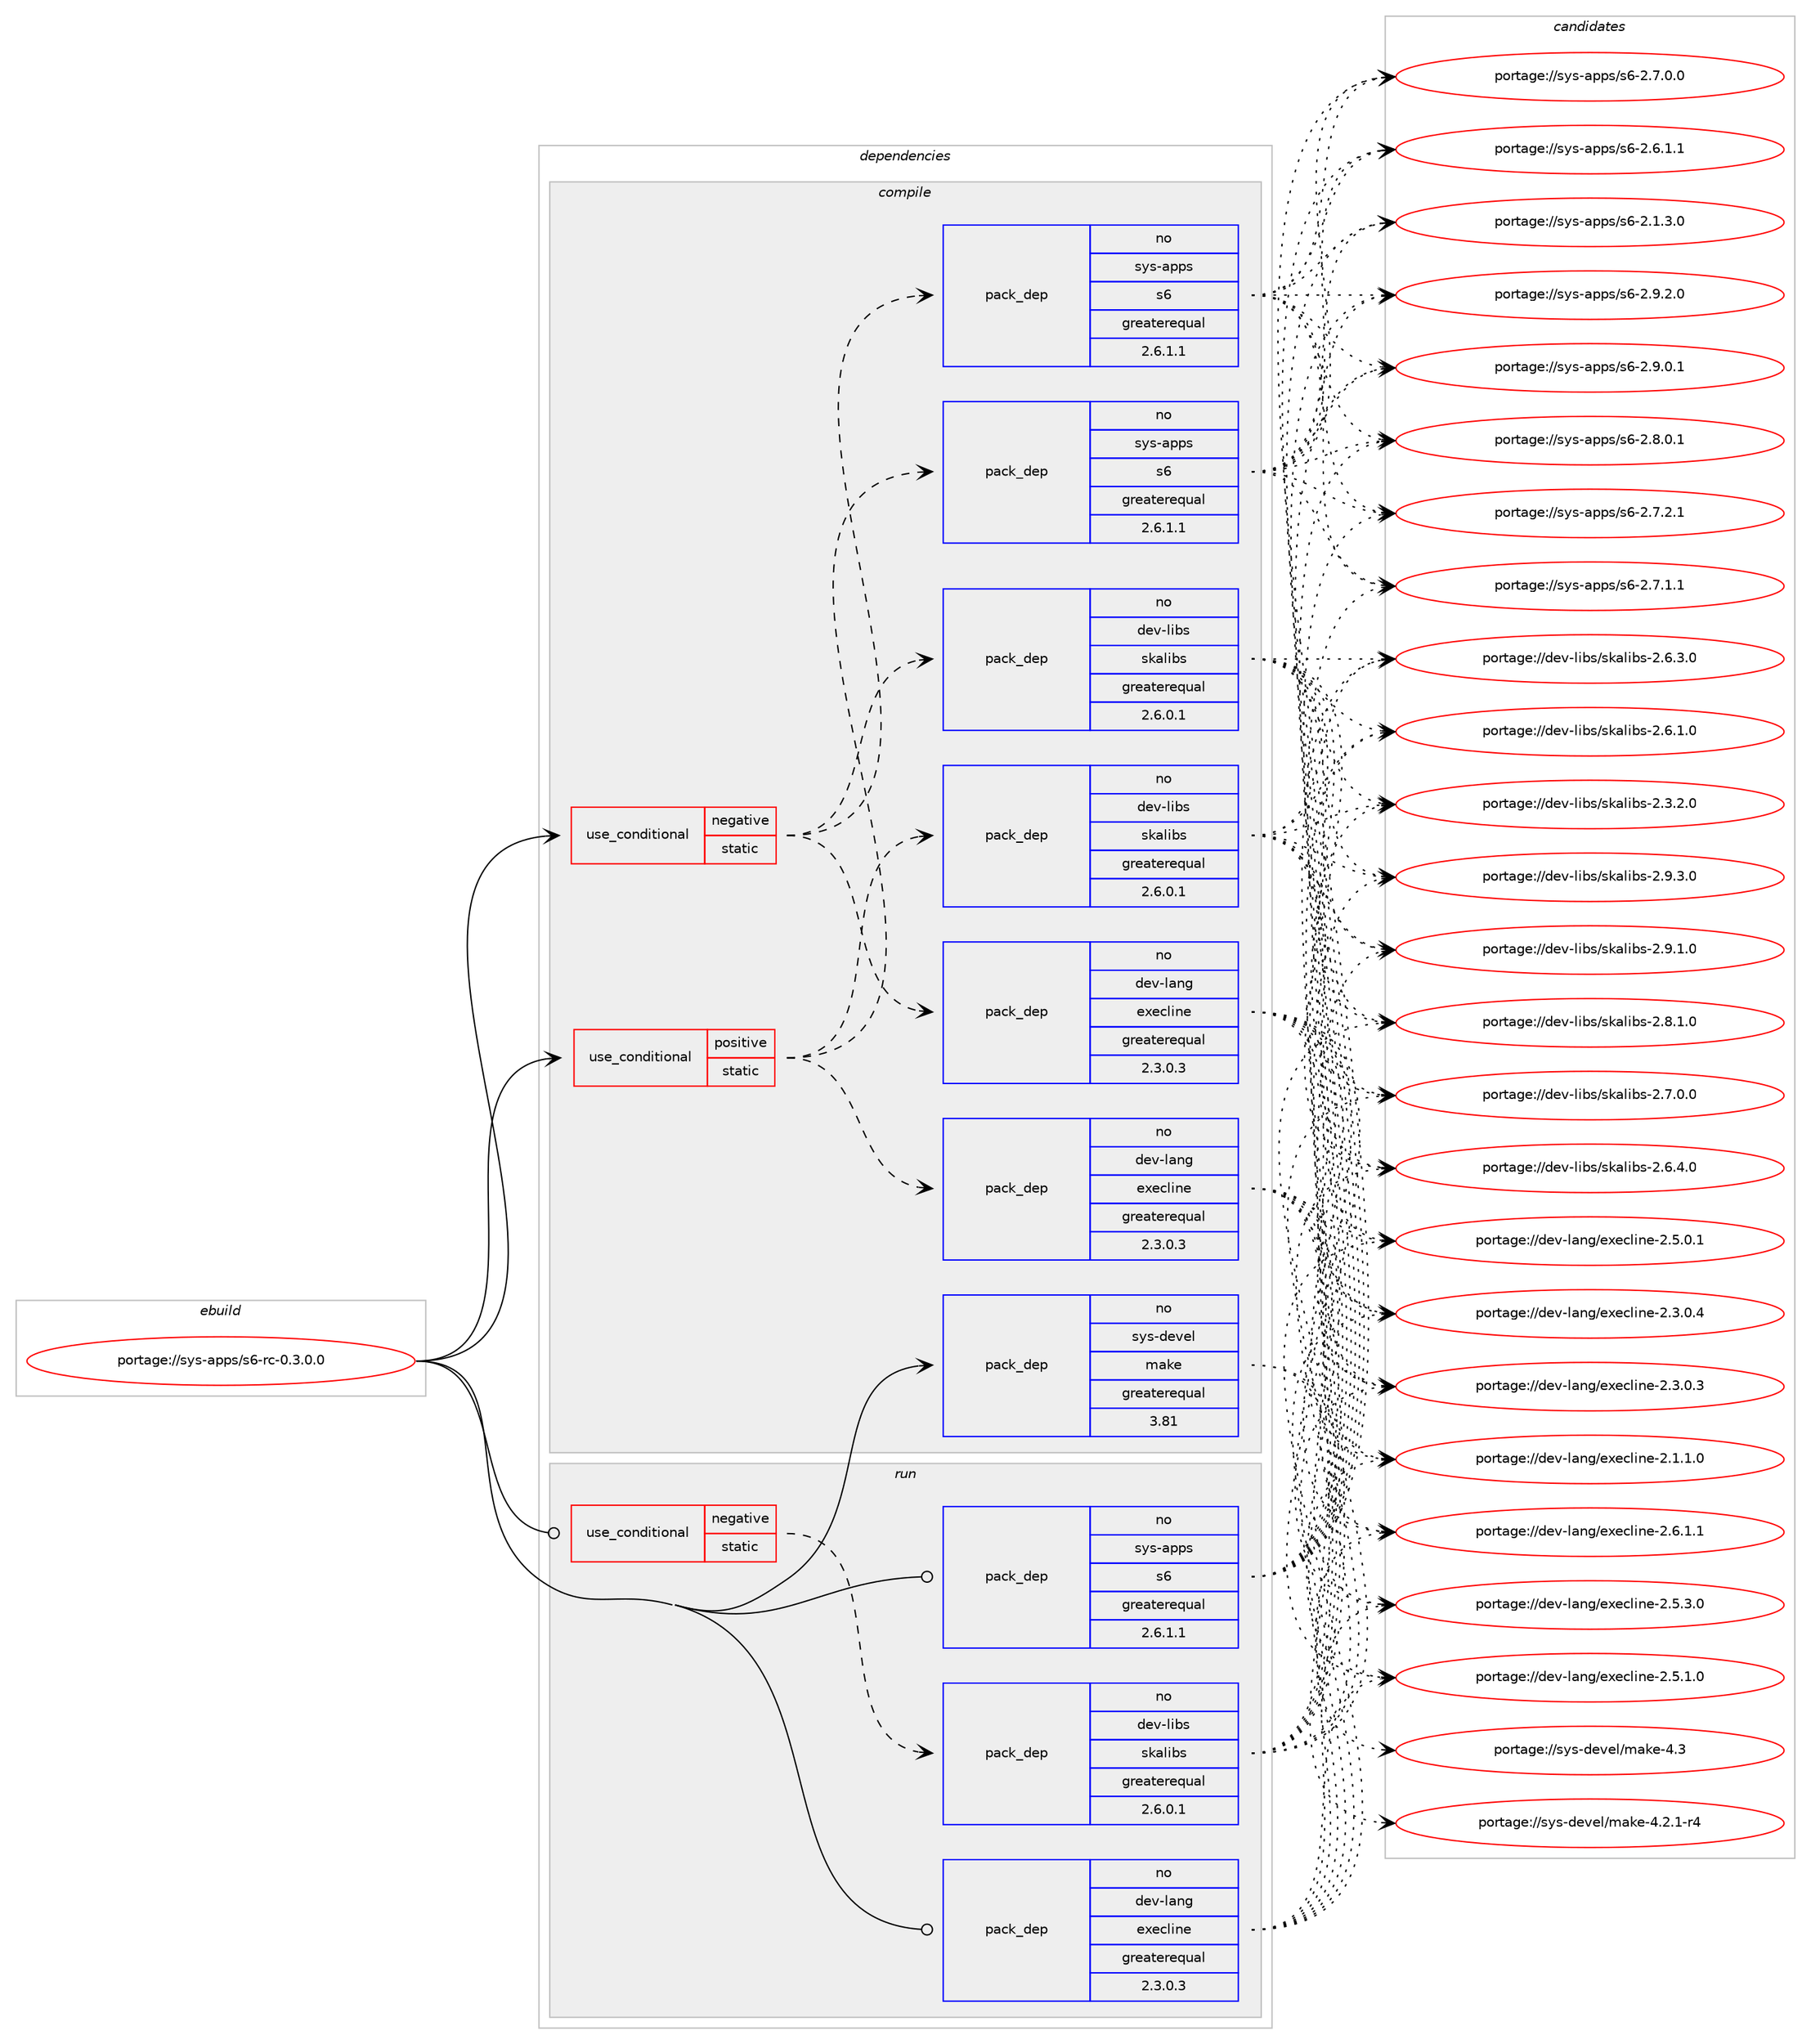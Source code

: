 digraph prolog {

# *************
# Graph options
# *************

newrank=true;
concentrate=true;
compound=true;
graph [rankdir=LR,fontname=Helvetica,fontsize=10,ranksep=1.5];#, ranksep=2.5, nodesep=0.2];
edge  [arrowhead=vee];
node  [fontname=Helvetica,fontsize=10];

# **********
# The ebuild
# **********

subgraph cluster_leftcol {
color=gray;
label=<<i>ebuild</i>>;
id [label="portage://sys-apps/s6-rc-0.3.0.0", color=red, width=4, href="../sys-apps/s6-rc-0.3.0.0.svg"];
}

# ****************
# The dependencies
# ****************

subgraph cluster_midcol {
color=gray;
label=<<i>dependencies</i>>;
subgraph cluster_compile {
fillcolor="#eeeeee";
style=filled;
label=<<i>compile</i>>;
subgraph cond238 {
dependency2047 [label=<<TABLE BORDER="0" CELLBORDER="1" CELLSPACING="0" CELLPADDING="4"><TR><TD ROWSPAN="3" CELLPADDING="10">use_conditional</TD></TR><TR><TD>negative</TD></TR><TR><TD>static</TD></TR></TABLE>>, shape=none, color=red];
subgraph pack1779 {
dependency2048 [label=<<TABLE BORDER="0" CELLBORDER="1" CELLSPACING="0" CELLPADDING="4" WIDTH="220"><TR><TD ROWSPAN="6" CELLPADDING="30">pack_dep</TD></TR><TR><TD WIDTH="110">no</TD></TR><TR><TD>dev-lang</TD></TR><TR><TD>execline</TD></TR><TR><TD>greaterequal</TD></TR><TR><TD>2.3.0.3</TD></TR></TABLE>>, shape=none, color=blue];
}
dependency2047:e -> dependency2048:w [weight=20,style="dashed",arrowhead="vee"];
subgraph pack1780 {
dependency2049 [label=<<TABLE BORDER="0" CELLBORDER="1" CELLSPACING="0" CELLPADDING="4" WIDTH="220"><TR><TD ROWSPAN="6" CELLPADDING="30">pack_dep</TD></TR><TR><TD WIDTH="110">no</TD></TR><TR><TD>dev-libs</TD></TR><TR><TD>skalibs</TD></TR><TR><TD>greaterequal</TD></TR><TR><TD>2.6.0.1</TD></TR></TABLE>>, shape=none, color=blue];
}
dependency2047:e -> dependency2049:w [weight=20,style="dashed",arrowhead="vee"];
subgraph pack1781 {
dependency2050 [label=<<TABLE BORDER="0" CELLBORDER="1" CELLSPACING="0" CELLPADDING="4" WIDTH="220"><TR><TD ROWSPAN="6" CELLPADDING="30">pack_dep</TD></TR><TR><TD WIDTH="110">no</TD></TR><TR><TD>sys-apps</TD></TR><TR><TD>s6</TD></TR><TR><TD>greaterequal</TD></TR><TR><TD>2.6.1.1</TD></TR></TABLE>>, shape=none, color=blue];
}
dependency2047:e -> dependency2050:w [weight=20,style="dashed",arrowhead="vee"];
}
id:e -> dependency2047:w [weight=20,style="solid",arrowhead="vee"];
subgraph cond239 {
dependency2051 [label=<<TABLE BORDER="0" CELLBORDER="1" CELLSPACING="0" CELLPADDING="4"><TR><TD ROWSPAN="3" CELLPADDING="10">use_conditional</TD></TR><TR><TD>positive</TD></TR><TR><TD>static</TD></TR></TABLE>>, shape=none, color=red];
subgraph pack1782 {
dependency2052 [label=<<TABLE BORDER="0" CELLBORDER="1" CELLSPACING="0" CELLPADDING="4" WIDTH="220"><TR><TD ROWSPAN="6" CELLPADDING="30">pack_dep</TD></TR><TR><TD WIDTH="110">no</TD></TR><TR><TD>dev-lang</TD></TR><TR><TD>execline</TD></TR><TR><TD>greaterequal</TD></TR><TR><TD>2.3.0.3</TD></TR></TABLE>>, shape=none, color=blue];
}
dependency2051:e -> dependency2052:w [weight=20,style="dashed",arrowhead="vee"];
subgraph pack1783 {
dependency2053 [label=<<TABLE BORDER="0" CELLBORDER="1" CELLSPACING="0" CELLPADDING="4" WIDTH="220"><TR><TD ROWSPAN="6" CELLPADDING="30">pack_dep</TD></TR><TR><TD WIDTH="110">no</TD></TR><TR><TD>dev-libs</TD></TR><TR><TD>skalibs</TD></TR><TR><TD>greaterequal</TD></TR><TR><TD>2.6.0.1</TD></TR></TABLE>>, shape=none, color=blue];
}
dependency2051:e -> dependency2053:w [weight=20,style="dashed",arrowhead="vee"];
subgraph pack1784 {
dependency2054 [label=<<TABLE BORDER="0" CELLBORDER="1" CELLSPACING="0" CELLPADDING="4" WIDTH="220"><TR><TD ROWSPAN="6" CELLPADDING="30">pack_dep</TD></TR><TR><TD WIDTH="110">no</TD></TR><TR><TD>sys-apps</TD></TR><TR><TD>s6</TD></TR><TR><TD>greaterequal</TD></TR><TR><TD>2.6.1.1</TD></TR></TABLE>>, shape=none, color=blue];
}
dependency2051:e -> dependency2054:w [weight=20,style="dashed",arrowhead="vee"];
}
id:e -> dependency2051:w [weight=20,style="solid",arrowhead="vee"];
subgraph pack1785 {
dependency2055 [label=<<TABLE BORDER="0" CELLBORDER="1" CELLSPACING="0" CELLPADDING="4" WIDTH="220"><TR><TD ROWSPAN="6" CELLPADDING="30">pack_dep</TD></TR><TR><TD WIDTH="110">no</TD></TR><TR><TD>sys-devel</TD></TR><TR><TD>make</TD></TR><TR><TD>greaterequal</TD></TR><TR><TD>3.81</TD></TR></TABLE>>, shape=none, color=blue];
}
id:e -> dependency2055:w [weight=20,style="solid",arrowhead="vee"];
}
subgraph cluster_compileandrun {
fillcolor="#eeeeee";
style=filled;
label=<<i>compile and run</i>>;
}
subgraph cluster_run {
fillcolor="#eeeeee";
style=filled;
label=<<i>run</i>>;
subgraph cond240 {
dependency2056 [label=<<TABLE BORDER="0" CELLBORDER="1" CELLSPACING="0" CELLPADDING="4"><TR><TD ROWSPAN="3" CELLPADDING="10">use_conditional</TD></TR><TR><TD>negative</TD></TR><TR><TD>static</TD></TR></TABLE>>, shape=none, color=red];
subgraph pack1786 {
dependency2057 [label=<<TABLE BORDER="0" CELLBORDER="1" CELLSPACING="0" CELLPADDING="4" WIDTH="220"><TR><TD ROWSPAN="6" CELLPADDING="30">pack_dep</TD></TR><TR><TD WIDTH="110">no</TD></TR><TR><TD>dev-libs</TD></TR><TR><TD>skalibs</TD></TR><TR><TD>greaterequal</TD></TR><TR><TD>2.6.0.1</TD></TR></TABLE>>, shape=none, color=blue];
}
dependency2056:e -> dependency2057:w [weight=20,style="dashed",arrowhead="vee"];
}
id:e -> dependency2056:w [weight=20,style="solid",arrowhead="odot"];
subgraph pack1787 {
dependency2058 [label=<<TABLE BORDER="0" CELLBORDER="1" CELLSPACING="0" CELLPADDING="4" WIDTH="220"><TR><TD ROWSPAN="6" CELLPADDING="30">pack_dep</TD></TR><TR><TD WIDTH="110">no</TD></TR><TR><TD>dev-lang</TD></TR><TR><TD>execline</TD></TR><TR><TD>greaterequal</TD></TR><TR><TD>2.3.0.3</TD></TR></TABLE>>, shape=none, color=blue];
}
id:e -> dependency2058:w [weight=20,style="solid",arrowhead="odot"];
subgraph pack1788 {
dependency2059 [label=<<TABLE BORDER="0" CELLBORDER="1" CELLSPACING="0" CELLPADDING="4" WIDTH="220"><TR><TD ROWSPAN="6" CELLPADDING="30">pack_dep</TD></TR><TR><TD WIDTH="110">no</TD></TR><TR><TD>sys-apps</TD></TR><TR><TD>s6</TD></TR><TR><TD>greaterequal</TD></TR><TR><TD>2.6.1.1</TD></TR></TABLE>>, shape=none, color=blue];
}
id:e -> dependency2059:w [weight=20,style="solid",arrowhead="odot"];
}
}

# **************
# The candidates
# **************

subgraph cluster_choices {
rank=same;
color=gray;
label=<<i>candidates</i>>;

subgraph choice1779 {
color=black;
nodesep=1;
choice100101118451089711010347101120101991081051101014550465446494649 [label="portage://dev-lang/execline-2.6.1.1", color=red, width=4,href="../dev-lang/execline-2.6.1.1.svg"];
choice100101118451089711010347101120101991081051101014550465346514648 [label="portage://dev-lang/execline-2.5.3.0", color=red, width=4,href="../dev-lang/execline-2.5.3.0.svg"];
choice100101118451089711010347101120101991081051101014550465346494648 [label="portage://dev-lang/execline-2.5.1.0", color=red, width=4,href="../dev-lang/execline-2.5.1.0.svg"];
choice100101118451089711010347101120101991081051101014550465346484649 [label="portage://dev-lang/execline-2.5.0.1", color=red, width=4,href="../dev-lang/execline-2.5.0.1.svg"];
choice100101118451089711010347101120101991081051101014550465146484652 [label="portage://dev-lang/execline-2.3.0.4", color=red, width=4,href="../dev-lang/execline-2.3.0.4.svg"];
choice100101118451089711010347101120101991081051101014550465146484651 [label="portage://dev-lang/execline-2.3.0.3", color=red, width=4,href="../dev-lang/execline-2.3.0.3.svg"];
choice100101118451089711010347101120101991081051101014550464946494648 [label="portage://dev-lang/execline-2.1.1.0", color=red, width=4,href="../dev-lang/execline-2.1.1.0.svg"];
dependency2048:e -> choice100101118451089711010347101120101991081051101014550465446494649:w [style=dotted,weight="100"];
dependency2048:e -> choice100101118451089711010347101120101991081051101014550465346514648:w [style=dotted,weight="100"];
dependency2048:e -> choice100101118451089711010347101120101991081051101014550465346494648:w [style=dotted,weight="100"];
dependency2048:e -> choice100101118451089711010347101120101991081051101014550465346484649:w [style=dotted,weight="100"];
dependency2048:e -> choice100101118451089711010347101120101991081051101014550465146484652:w [style=dotted,weight="100"];
dependency2048:e -> choice100101118451089711010347101120101991081051101014550465146484651:w [style=dotted,weight="100"];
dependency2048:e -> choice100101118451089711010347101120101991081051101014550464946494648:w [style=dotted,weight="100"];
}
subgraph choice1780 {
color=black;
nodesep=1;
choice10010111845108105981154711510797108105981154550465746514648 [label="portage://dev-libs/skalibs-2.9.3.0", color=red, width=4,href="../dev-libs/skalibs-2.9.3.0.svg"];
choice10010111845108105981154711510797108105981154550465746494648 [label="portage://dev-libs/skalibs-2.9.1.0", color=red, width=4,href="../dev-libs/skalibs-2.9.1.0.svg"];
choice10010111845108105981154711510797108105981154550465646494648 [label="portage://dev-libs/skalibs-2.8.1.0", color=red, width=4,href="../dev-libs/skalibs-2.8.1.0.svg"];
choice10010111845108105981154711510797108105981154550465546484648 [label="portage://dev-libs/skalibs-2.7.0.0", color=red, width=4,href="../dev-libs/skalibs-2.7.0.0.svg"];
choice10010111845108105981154711510797108105981154550465446524648 [label="portage://dev-libs/skalibs-2.6.4.0", color=red, width=4,href="../dev-libs/skalibs-2.6.4.0.svg"];
choice10010111845108105981154711510797108105981154550465446514648 [label="portage://dev-libs/skalibs-2.6.3.0", color=red, width=4,href="../dev-libs/skalibs-2.6.3.0.svg"];
choice10010111845108105981154711510797108105981154550465446494648 [label="portage://dev-libs/skalibs-2.6.1.0", color=red, width=4,href="../dev-libs/skalibs-2.6.1.0.svg"];
choice10010111845108105981154711510797108105981154550465146504648 [label="portage://dev-libs/skalibs-2.3.2.0", color=red, width=4,href="../dev-libs/skalibs-2.3.2.0.svg"];
dependency2049:e -> choice10010111845108105981154711510797108105981154550465746514648:w [style=dotted,weight="100"];
dependency2049:e -> choice10010111845108105981154711510797108105981154550465746494648:w [style=dotted,weight="100"];
dependency2049:e -> choice10010111845108105981154711510797108105981154550465646494648:w [style=dotted,weight="100"];
dependency2049:e -> choice10010111845108105981154711510797108105981154550465546484648:w [style=dotted,weight="100"];
dependency2049:e -> choice10010111845108105981154711510797108105981154550465446524648:w [style=dotted,weight="100"];
dependency2049:e -> choice10010111845108105981154711510797108105981154550465446514648:w [style=dotted,weight="100"];
dependency2049:e -> choice10010111845108105981154711510797108105981154550465446494648:w [style=dotted,weight="100"];
dependency2049:e -> choice10010111845108105981154711510797108105981154550465146504648:w [style=dotted,weight="100"];
}
subgraph choice1781 {
color=black;
nodesep=1;
choice115121115459711211211547115544550465746504648 [label="portage://sys-apps/s6-2.9.2.0", color=red, width=4,href="../sys-apps/s6-2.9.2.0.svg"];
choice115121115459711211211547115544550465746484649 [label="portage://sys-apps/s6-2.9.0.1", color=red, width=4,href="../sys-apps/s6-2.9.0.1.svg"];
choice115121115459711211211547115544550465646484649 [label="portage://sys-apps/s6-2.8.0.1", color=red, width=4,href="../sys-apps/s6-2.8.0.1.svg"];
choice115121115459711211211547115544550465546504649 [label="portage://sys-apps/s6-2.7.2.1", color=red, width=4,href="../sys-apps/s6-2.7.2.1.svg"];
choice115121115459711211211547115544550465546494649 [label="portage://sys-apps/s6-2.7.1.1", color=red, width=4,href="../sys-apps/s6-2.7.1.1.svg"];
choice115121115459711211211547115544550465546484648 [label="portage://sys-apps/s6-2.7.0.0", color=red, width=4,href="../sys-apps/s6-2.7.0.0.svg"];
choice115121115459711211211547115544550465446494649 [label="portage://sys-apps/s6-2.6.1.1", color=red, width=4,href="../sys-apps/s6-2.6.1.1.svg"];
choice115121115459711211211547115544550464946514648 [label="portage://sys-apps/s6-2.1.3.0", color=red, width=4,href="../sys-apps/s6-2.1.3.0.svg"];
dependency2050:e -> choice115121115459711211211547115544550465746504648:w [style=dotted,weight="100"];
dependency2050:e -> choice115121115459711211211547115544550465746484649:w [style=dotted,weight="100"];
dependency2050:e -> choice115121115459711211211547115544550465646484649:w [style=dotted,weight="100"];
dependency2050:e -> choice115121115459711211211547115544550465546504649:w [style=dotted,weight="100"];
dependency2050:e -> choice115121115459711211211547115544550465546494649:w [style=dotted,weight="100"];
dependency2050:e -> choice115121115459711211211547115544550465546484648:w [style=dotted,weight="100"];
dependency2050:e -> choice115121115459711211211547115544550465446494649:w [style=dotted,weight="100"];
dependency2050:e -> choice115121115459711211211547115544550464946514648:w [style=dotted,weight="100"];
}
subgraph choice1782 {
color=black;
nodesep=1;
choice100101118451089711010347101120101991081051101014550465446494649 [label="portage://dev-lang/execline-2.6.1.1", color=red, width=4,href="../dev-lang/execline-2.6.1.1.svg"];
choice100101118451089711010347101120101991081051101014550465346514648 [label="portage://dev-lang/execline-2.5.3.0", color=red, width=4,href="../dev-lang/execline-2.5.3.0.svg"];
choice100101118451089711010347101120101991081051101014550465346494648 [label="portage://dev-lang/execline-2.5.1.0", color=red, width=4,href="../dev-lang/execline-2.5.1.0.svg"];
choice100101118451089711010347101120101991081051101014550465346484649 [label="portage://dev-lang/execline-2.5.0.1", color=red, width=4,href="../dev-lang/execline-2.5.0.1.svg"];
choice100101118451089711010347101120101991081051101014550465146484652 [label="portage://dev-lang/execline-2.3.0.4", color=red, width=4,href="../dev-lang/execline-2.3.0.4.svg"];
choice100101118451089711010347101120101991081051101014550465146484651 [label="portage://dev-lang/execline-2.3.0.3", color=red, width=4,href="../dev-lang/execline-2.3.0.3.svg"];
choice100101118451089711010347101120101991081051101014550464946494648 [label="portage://dev-lang/execline-2.1.1.0", color=red, width=4,href="../dev-lang/execline-2.1.1.0.svg"];
dependency2052:e -> choice100101118451089711010347101120101991081051101014550465446494649:w [style=dotted,weight="100"];
dependency2052:e -> choice100101118451089711010347101120101991081051101014550465346514648:w [style=dotted,weight="100"];
dependency2052:e -> choice100101118451089711010347101120101991081051101014550465346494648:w [style=dotted,weight="100"];
dependency2052:e -> choice100101118451089711010347101120101991081051101014550465346484649:w [style=dotted,weight="100"];
dependency2052:e -> choice100101118451089711010347101120101991081051101014550465146484652:w [style=dotted,weight="100"];
dependency2052:e -> choice100101118451089711010347101120101991081051101014550465146484651:w [style=dotted,weight="100"];
dependency2052:e -> choice100101118451089711010347101120101991081051101014550464946494648:w [style=dotted,weight="100"];
}
subgraph choice1783 {
color=black;
nodesep=1;
choice10010111845108105981154711510797108105981154550465746514648 [label="portage://dev-libs/skalibs-2.9.3.0", color=red, width=4,href="../dev-libs/skalibs-2.9.3.0.svg"];
choice10010111845108105981154711510797108105981154550465746494648 [label="portage://dev-libs/skalibs-2.9.1.0", color=red, width=4,href="../dev-libs/skalibs-2.9.1.0.svg"];
choice10010111845108105981154711510797108105981154550465646494648 [label="portage://dev-libs/skalibs-2.8.1.0", color=red, width=4,href="../dev-libs/skalibs-2.8.1.0.svg"];
choice10010111845108105981154711510797108105981154550465546484648 [label="portage://dev-libs/skalibs-2.7.0.0", color=red, width=4,href="../dev-libs/skalibs-2.7.0.0.svg"];
choice10010111845108105981154711510797108105981154550465446524648 [label="portage://dev-libs/skalibs-2.6.4.0", color=red, width=4,href="../dev-libs/skalibs-2.6.4.0.svg"];
choice10010111845108105981154711510797108105981154550465446514648 [label="portage://dev-libs/skalibs-2.6.3.0", color=red, width=4,href="../dev-libs/skalibs-2.6.3.0.svg"];
choice10010111845108105981154711510797108105981154550465446494648 [label="portage://dev-libs/skalibs-2.6.1.0", color=red, width=4,href="../dev-libs/skalibs-2.6.1.0.svg"];
choice10010111845108105981154711510797108105981154550465146504648 [label="portage://dev-libs/skalibs-2.3.2.0", color=red, width=4,href="../dev-libs/skalibs-2.3.2.0.svg"];
dependency2053:e -> choice10010111845108105981154711510797108105981154550465746514648:w [style=dotted,weight="100"];
dependency2053:e -> choice10010111845108105981154711510797108105981154550465746494648:w [style=dotted,weight="100"];
dependency2053:e -> choice10010111845108105981154711510797108105981154550465646494648:w [style=dotted,weight="100"];
dependency2053:e -> choice10010111845108105981154711510797108105981154550465546484648:w [style=dotted,weight="100"];
dependency2053:e -> choice10010111845108105981154711510797108105981154550465446524648:w [style=dotted,weight="100"];
dependency2053:e -> choice10010111845108105981154711510797108105981154550465446514648:w [style=dotted,weight="100"];
dependency2053:e -> choice10010111845108105981154711510797108105981154550465446494648:w [style=dotted,weight="100"];
dependency2053:e -> choice10010111845108105981154711510797108105981154550465146504648:w [style=dotted,weight="100"];
}
subgraph choice1784 {
color=black;
nodesep=1;
choice115121115459711211211547115544550465746504648 [label="portage://sys-apps/s6-2.9.2.0", color=red, width=4,href="../sys-apps/s6-2.9.2.0.svg"];
choice115121115459711211211547115544550465746484649 [label="portage://sys-apps/s6-2.9.0.1", color=red, width=4,href="../sys-apps/s6-2.9.0.1.svg"];
choice115121115459711211211547115544550465646484649 [label="portage://sys-apps/s6-2.8.0.1", color=red, width=4,href="../sys-apps/s6-2.8.0.1.svg"];
choice115121115459711211211547115544550465546504649 [label="portage://sys-apps/s6-2.7.2.1", color=red, width=4,href="../sys-apps/s6-2.7.2.1.svg"];
choice115121115459711211211547115544550465546494649 [label="portage://sys-apps/s6-2.7.1.1", color=red, width=4,href="../sys-apps/s6-2.7.1.1.svg"];
choice115121115459711211211547115544550465546484648 [label="portage://sys-apps/s6-2.7.0.0", color=red, width=4,href="../sys-apps/s6-2.7.0.0.svg"];
choice115121115459711211211547115544550465446494649 [label="portage://sys-apps/s6-2.6.1.1", color=red, width=4,href="../sys-apps/s6-2.6.1.1.svg"];
choice115121115459711211211547115544550464946514648 [label="portage://sys-apps/s6-2.1.3.0", color=red, width=4,href="../sys-apps/s6-2.1.3.0.svg"];
dependency2054:e -> choice115121115459711211211547115544550465746504648:w [style=dotted,weight="100"];
dependency2054:e -> choice115121115459711211211547115544550465746484649:w [style=dotted,weight="100"];
dependency2054:e -> choice115121115459711211211547115544550465646484649:w [style=dotted,weight="100"];
dependency2054:e -> choice115121115459711211211547115544550465546504649:w [style=dotted,weight="100"];
dependency2054:e -> choice115121115459711211211547115544550465546494649:w [style=dotted,weight="100"];
dependency2054:e -> choice115121115459711211211547115544550465546484648:w [style=dotted,weight="100"];
dependency2054:e -> choice115121115459711211211547115544550465446494649:w [style=dotted,weight="100"];
dependency2054:e -> choice115121115459711211211547115544550464946514648:w [style=dotted,weight="100"];
}
subgraph choice1785 {
color=black;
nodesep=1;
choice11512111545100101118101108471099710710145524651 [label="portage://sys-devel/make-4.3", color=red, width=4,href="../sys-devel/make-4.3.svg"];
choice1151211154510010111810110847109971071014552465046494511452 [label="portage://sys-devel/make-4.2.1-r4", color=red, width=4,href="../sys-devel/make-4.2.1-r4.svg"];
dependency2055:e -> choice11512111545100101118101108471099710710145524651:w [style=dotted,weight="100"];
dependency2055:e -> choice1151211154510010111810110847109971071014552465046494511452:w [style=dotted,weight="100"];
}
subgraph choice1786 {
color=black;
nodesep=1;
choice10010111845108105981154711510797108105981154550465746514648 [label="portage://dev-libs/skalibs-2.9.3.0", color=red, width=4,href="../dev-libs/skalibs-2.9.3.0.svg"];
choice10010111845108105981154711510797108105981154550465746494648 [label="portage://dev-libs/skalibs-2.9.1.0", color=red, width=4,href="../dev-libs/skalibs-2.9.1.0.svg"];
choice10010111845108105981154711510797108105981154550465646494648 [label="portage://dev-libs/skalibs-2.8.1.0", color=red, width=4,href="../dev-libs/skalibs-2.8.1.0.svg"];
choice10010111845108105981154711510797108105981154550465546484648 [label="portage://dev-libs/skalibs-2.7.0.0", color=red, width=4,href="../dev-libs/skalibs-2.7.0.0.svg"];
choice10010111845108105981154711510797108105981154550465446524648 [label="portage://dev-libs/skalibs-2.6.4.0", color=red, width=4,href="../dev-libs/skalibs-2.6.4.0.svg"];
choice10010111845108105981154711510797108105981154550465446514648 [label="portage://dev-libs/skalibs-2.6.3.0", color=red, width=4,href="../dev-libs/skalibs-2.6.3.0.svg"];
choice10010111845108105981154711510797108105981154550465446494648 [label="portage://dev-libs/skalibs-2.6.1.0", color=red, width=4,href="../dev-libs/skalibs-2.6.1.0.svg"];
choice10010111845108105981154711510797108105981154550465146504648 [label="portage://dev-libs/skalibs-2.3.2.0", color=red, width=4,href="../dev-libs/skalibs-2.3.2.0.svg"];
dependency2057:e -> choice10010111845108105981154711510797108105981154550465746514648:w [style=dotted,weight="100"];
dependency2057:e -> choice10010111845108105981154711510797108105981154550465746494648:w [style=dotted,weight="100"];
dependency2057:e -> choice10010111845108105981154711510797108105981154550465646494648:w [style=dotted,weight="100"];
dependency2057:e -> choice10010111845108105981154711510797108105981154550465546484648:w [style=dotted,weight="100"];
dependency2057:e -> choice10010111845108105981154711510797108105981154550465446524648:w [style=dotted,weight="100"];
dependency2057:e -> choice10010111845108105981154711510797108105981154550465446514648:w [style=dotted,weight="100"];
dependency2057:e -> choice10010111845108105981154711510797108105981154550465446494648:w [style=dotted,weight="100"];
dependency2057:e -> choice10010111845108105981154711510797108105981154550465146504648:w [style=dotted,weight="100"];
}
subgraph choice1787 {
color=black;
nodesep=1;
choice100101118451089711010347101120101991081051101014550465446494649 [label="portage://dev-lang/execline-2.6.1.1", color=red, width=4,href="../dev-lang/execline-2.6.1.1.svg"];
choice100101118451089711010347101120101991081051101014550465346514648 [label="portage://dev-lang/execline-2.5.3.0", color=red, width=4,href="../dev-lang/execline-2.5.3.0.svg"];
choice100101118451089711010347101120101991081051101014550465346494648 [label="portage://dev-lang/execline-2.5.1.0", color=red, width=4,href="../dev-lang/execline-2.5.1.0.svg"];
choice100101118451089711010347101120101991081051101014550465346484649 [label="portage://dev-lang/execline-2.5.0.1", color=red, width=4,href="../dev-lang/execline-2.5.0.1.svg"];
choice100101118451089711010347101120101991081051101014550465146484652 [label="portage://dev-lang/execline-2.3.0.4", color=red, width=4,href="../dev-lang/execline-2.3.0.4.svg"];
choice100101118451089711010347101120101991081051101014550465146484651 [label="portage://dev-lang/execline-2.3.0.3", color=red, width=4,href="../dev-lang/execline-2.3.0.3.svg"];
choice100101118451089711010347101120101991081051101014550464946494648 [label="portage://dev-lang/execline-2.1.1.0", color=red, width=4,href="../dev-lang/execline-2.1.1.0.svg"];
dependency2058:e -> choice100101118451089711010347101120101991081051101014550465446494649:w [style=dotted,weight="100"];
dependency2058:e -> choice100101118451089711010347101120101991081051101014550465346514648:w [style=dotted,weight="100"];
dependency2058:e -> choice100101118451089711010347101120101991081051101014550465346494648:w [style=dotted,weight="100"];
dependency2058:e -> choice100101118451089711010347101120101991081051101014550465346484649:w [style=dotted,weight="100"];
dependency2058:e -> choice100101118451089711010347101120101991081051101014550465146484652:w [style=dotted,weight="100"];
dependency2058:e -> choice100101118451089711010347101120101991081051101014550465146484651:w [style=dotted,weight="100"];
dependency2058:e -> choice100101118451089711010347101120101991081051101014550464946494648:w [style=dotted,weight="100"];
}
subgraph choice1788 {
color=black;
nodesep=1;
choice115121115459711211211547115544550465746504648 [label="portage://sys-apps/s6-2.9.2.0", color=red, width=4,href="../sys-apps/s6-2.9.2.0.svg"];
choice115121115459711211211547115544550465746484649 [label="portage://sys-apps/s6-2.9.0.1", color=red, width=4,href="../sys-apps/s6-2.9.0.1.svg"];
choice115121115459711211211547115544550465646484649 [label="portage://sys-apps/s6-2.8.0.1", color=red, width=4,href="../sys-apps/s6-2.8.0.1.svg"];
choice115121115459711211211547115544550465546504649 [label="portage://sys-apps/s6-2.7.2.1", color=red, width=4,href="../sys-apps/s6-2.7.2.1.svg"];
choice115121115459711211211547115544550465546494649 [label="portage://sys-apps/s6-2.7.1.1", color=red, width=4,href="../sys-apps/s6-2.7.1.1.svg"];
choice115121115459711211211547115544550465546484648 [label="portage://sys-apps/s6-2.7.0.0", color=red, width=4,href="../sys-apps/s6-2.7.0.0.svg"];
choice115121115459711211211547115544550465446494649 [label="portage://sys-apps/s6-2.6.1.1", color=red, width=4,href="../sys-apps/s6-2.6.1.1.svg"];
choice115121115459711211211547115544550464946514648 [label="portage://sys-apps/s6-2.1.3.0", color=red, width=4,href="../sys-apps/s6-2.1.3.0.svg"];
dependency2059:e -> choice115121115459711211211547115544550465746504648:w [style=dotted,weight="100"];
dependency2059:e -> choice115121115459711211211547115544550465746484649:w [style=dotted,weight="100"];
dependency2059:e -> choice115121115459711211211547115544550465646484649:w [style=dotted,weight="100"];
dependency2059:e -> choice115121115459711211211547115544550465546504649:w [style=dotted,weight="100"];
dependency2059:e -> choice115121115459711211211547115544550465546494649:w [style=dotted,weight="100"];
dependency2059:e -> choice115121115459711211211547115544550465546484648:w [style=dotted,weight="100"];
dependency2059:e -> choice115121115459711211211547115544550465446494649:w [style=dotted,weight="100"];
dependency2059:e -> choice115121115459711211211547115544550464946514648:w [style=dotted,weight="100"];
}
}

}
